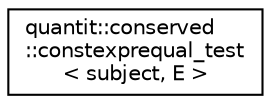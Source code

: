 digraph "Graphical Class Hierarchy"
{
 // LATEX_PDF_SIZE
  edge [fontname="Helvetica",fontsize="10",labelfontname="Helvetica",labelfontsize="10"];
  node [fontname="Helvetica",fontsize="10",shape=record];
  rankdir="LR";
  Node0 [label="quantit::conserved\l::constexprequal_test\l\< subject, E \>",height=0.2,width=0.4,color="black", fillcolor="white", style="filled",URL="$structquantit_1_1conserved_1_1constexprequal__test.html",tooltip=" "];
}
